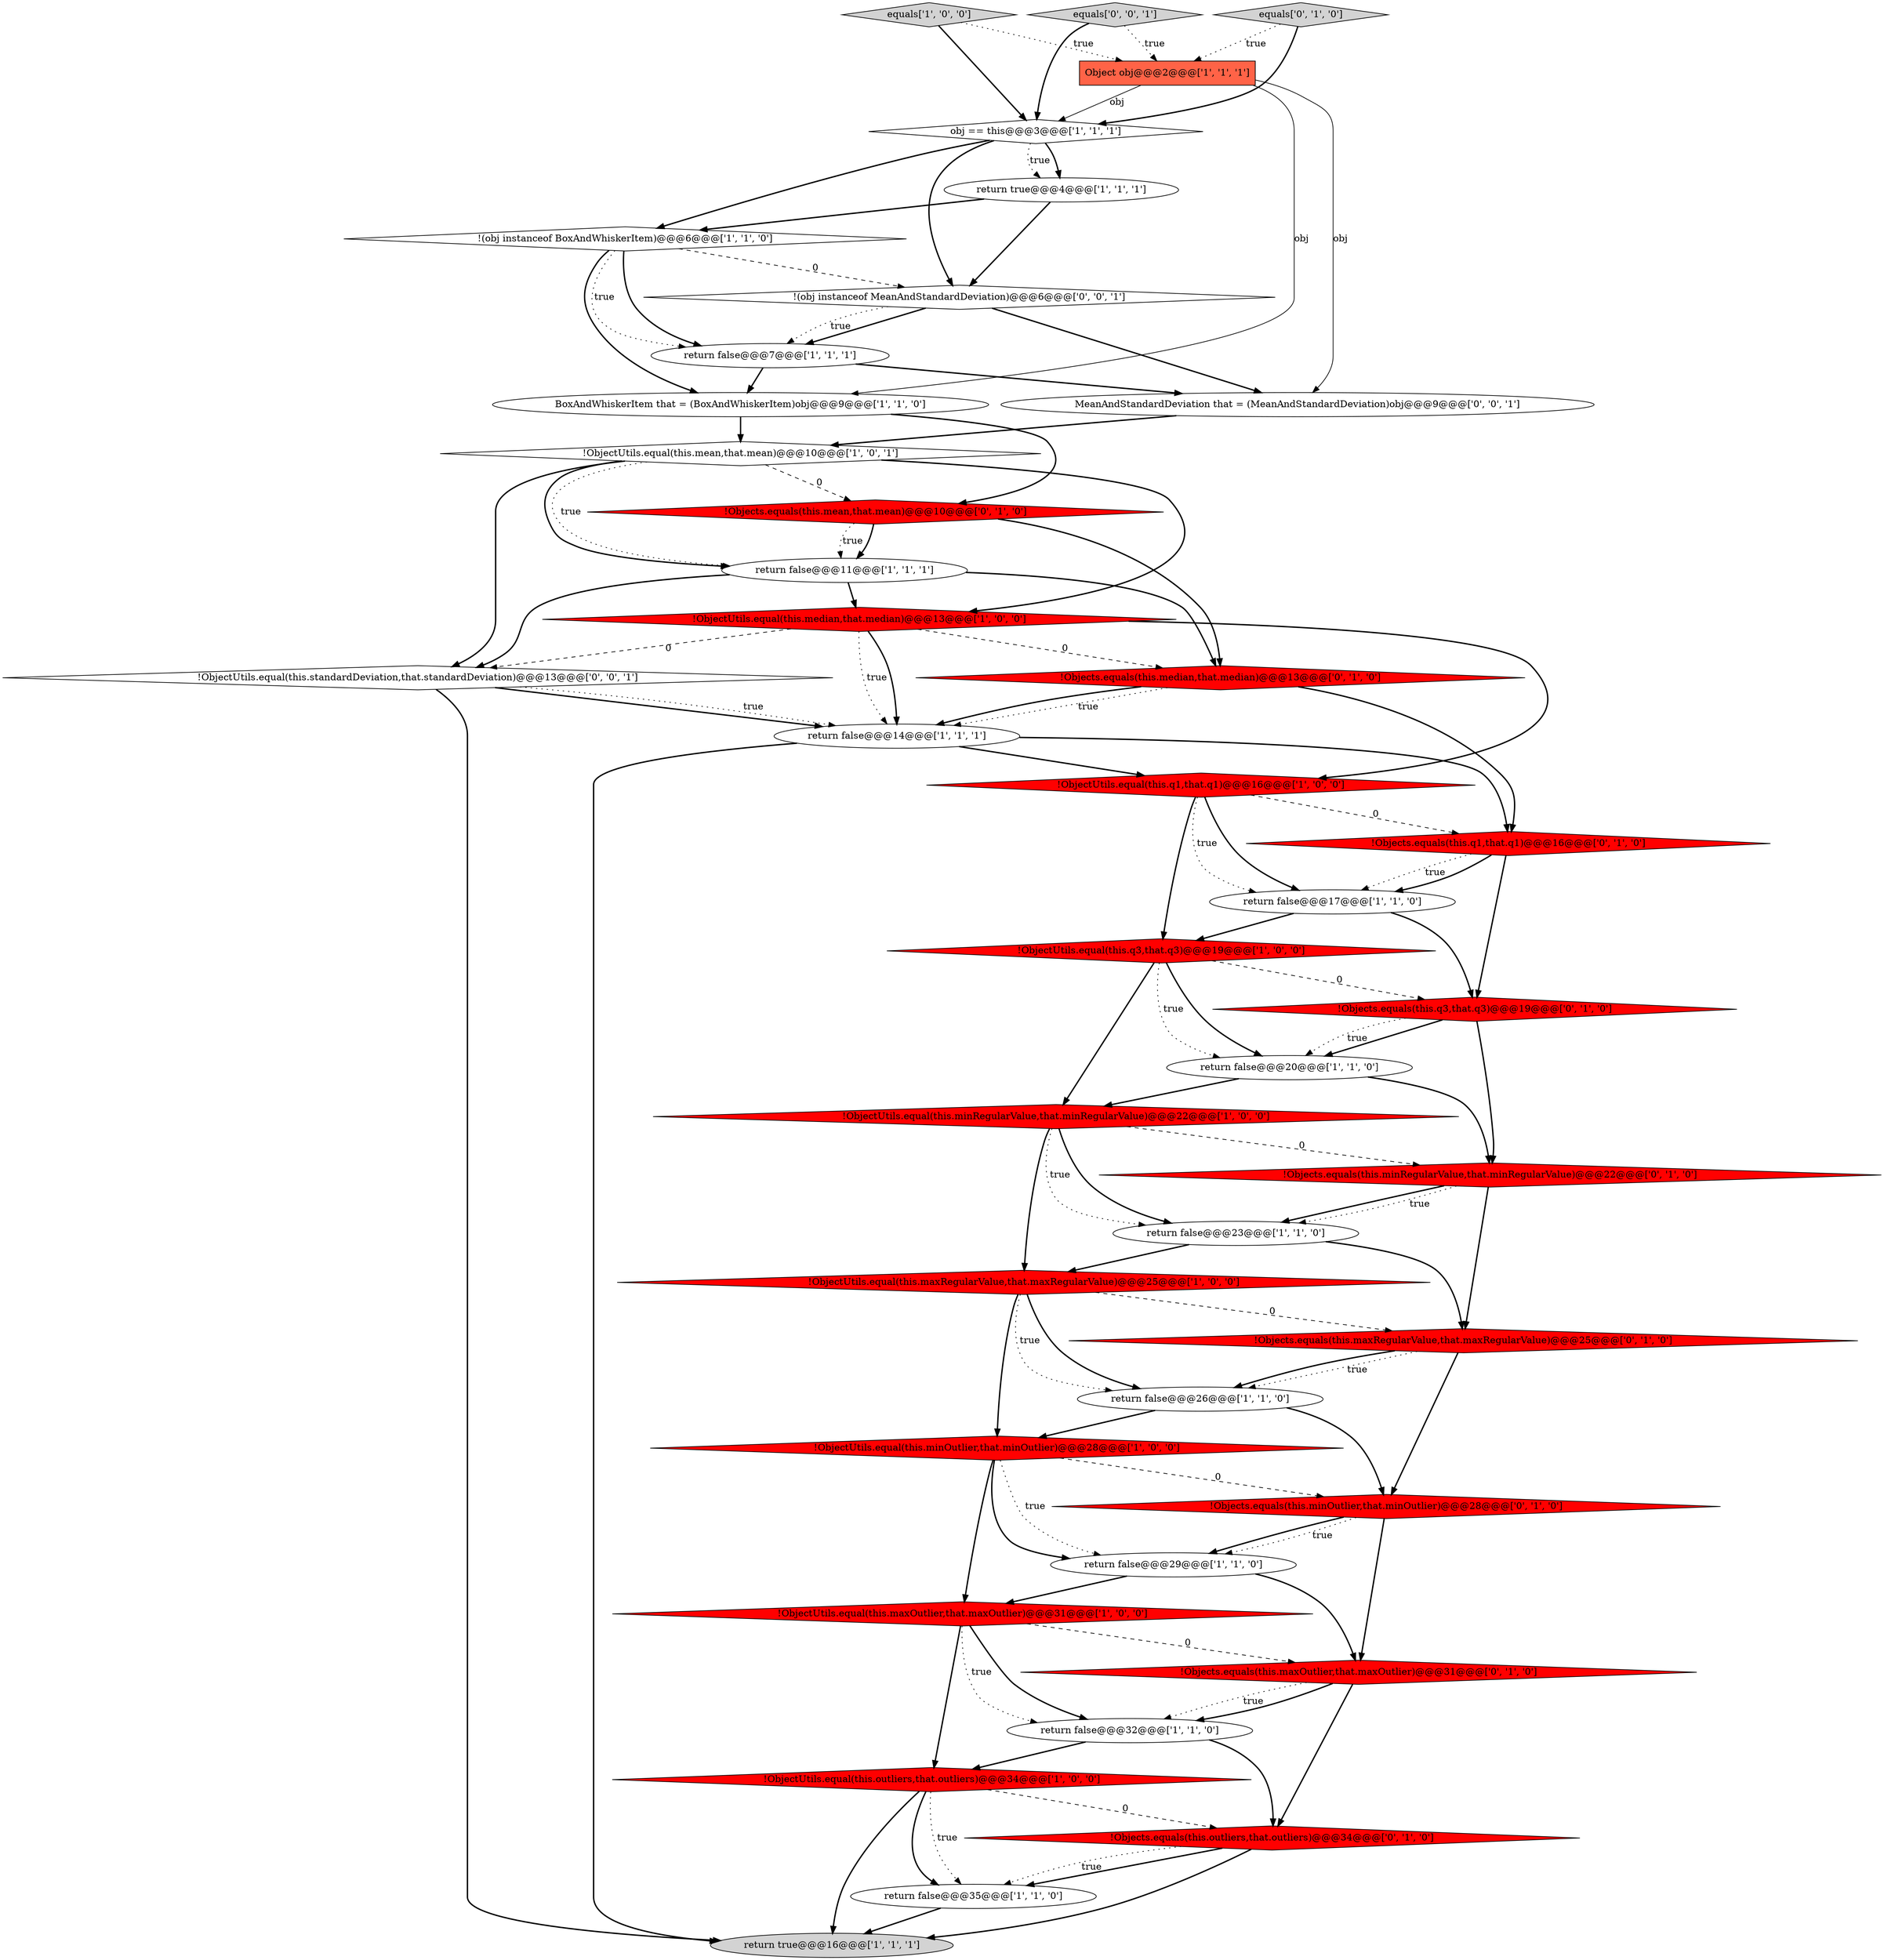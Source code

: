 digraph {
6 [style = filled, label = "!ObjectUtils.equal(this.maxOutlier,that.maxOutlier)@@@31@@@['1', '0', '0']", fillcolor = red, shape = diamond image = "AAA1AAABBB1BBB"];
7 [style = filled, label = "return false@@@23@@@['1', '1', '0']", fillcolor = white, shape = ellipse image = "AAA0AAABBB1BBB"];
36 [style = filled, label = "!(obj instanceof MeanAndStandardDeviation)@@@6@@@['0', '0', '1']", fillcolor = white, shape = diamond image = "AAA0AAABBB3BBB"];
21 [style = filled, label = "return false@@@14@@@['1', '1', '1']", fillcolor = white, shape = ellipse image = "AAA0AAABBB1BBB"];
11 [style = filled, label = "equals['1', '0', '0']", fillcolor = lightgray, shape = diamond image = "AAA0AAABBB1BBB"];
16 [style = filled, label = "Object obj@@@2@@@['1', '1', '1']", fillcolor = tomato, shape = box image = "AAA0AAABBB1BBB"];
31 [style = filled, label = "!Objects.equals(this.maxRegularValue,that.maxRegularValue)@@@25@@@['0', '1', '0']", fillcolor = red, shape = diamond image = "AAA1AAABBB2BBB"];
39 [style = filled, label = "equals['0', '0', '1']", fillcolor = lightgray, shape = diamond image = "AAA0AAABBB3BBB"];
34 [style = filled, label = "equals['0', '1', '0']", fillcolor = lightgray, shape = diamond image = "AAA0AAABBB2BBB"];
22 [style = filled, label = "return false@@@29@@@['1', '1', '0']", fillcolor = white, shape = ellipse image = "AAA0AAABBB1BBB"];
13 [style = filled, label = "!ObjectUtils.equal(this.minRegularValue,that.minRegularValue)@@@22@@@['1', '0', '0']", fillcolor = red, shape = diamond image = "AAA1AAABBB1BBB"];
15 [style = filled, label = "return false@@@20@@@['1', '1', '0']", fillcolor = white, shape = ellipse image = "AAA0AAABBB1BBB"];
27 [style = filled, label = "!Objects.equals(this.median,that.median)@@@13@@@['0', '1', '0']", fillcolor = red, shape = diamond image = "AAA1AAABBB2BBB"];
10 [style = filled, label = "return true@@@4@@@['1', '1', '1']", fillcolor = white, shape = ellipse image = "AAA0AAABBB1BBB"];
20 [style = filled, label = "return true@@@16@@@['1', '1', '1']", fillcolor = lightgray, shape = ellipse image = "AAA0AAABBB1BBB"];
5 [style = filled, label = "BoxAndWhiskerItem that = (BoxAndWhiskerItem)obj@@@9@@@['1', '1', '0']", fillcolor = white, shape = ellipse image = "AAA0AAABBB1BBB"];
4 [style = filled, label = "return false@@@7@@@['1', '1', '1']", fillcolor = white, shape = ellipse image = "AAA0AAABBB1BBB"];
18 [style = filled, label = "return false@@@11@@@['1', '1', '1']", fillcolor = white, shape = ellipse image = "AAA0AAABBB1BBB"];
17 [style = filled, label = "return false@@@17@@@['1', '1', '0']", fillcolor = white, shape = ellipse image = "AAA0AAABBB1BBB"];
32 [style = filled, label = "!Objects.equals(this.minOutlier,that.minOutlier)@@@28@@@['0', '1', '0']", fillcolor = red, shape = diamond image = "AAA1AAABBB2BBB"];
9 [style = filled, label = "return false@@@26@@@['1', '1', '0']", fillcolor = white, shape = ellipse image = "AAA0AAABBB1BBB"];
30 [style = filled, label = "!Objects.equals(this.q3,that.q3)@@@19@@@['0', '1', '0']", fillcolor = red, shape = diamond image = "AAA1AAABBB2BBB"];
0 [style = filled, label = "!ObjectUtils.equal(this.maxRegularValue,that.maxRegularValue)@@@25@@@['1', '0', '0']", fillcolor = red, shape = diamond image = "AAA1AAABBB1BBB"];
33 [style = filled, label = "!Objects.equals(this.mean,that.mean)@@@10@@@['0', '1', '0']", fillcolor = red, shape = diamond image = "AAA1AAABBB2BBB"];
3 [style = filled, label = "!ObjectUtils.equal(this.median,that.median)@@@13@@@['1', '0', '0']", fillcolor = red, shape = diamond image = "AAA1AAABBB1BBB"];
2 [style = filled, label = "!ObjectUtils.equal(this.outliers,that.outliers)@@@34@@@['1', '0', '0']", fillcolor = red, shape = diamond image = "AAA1AAABBB1BBB"];
12 [style = filled, label = "!ObjectUtils.equal(this.q3,that.q3)@@@19@@@['1', '0', '0']", fillcolor = red, shape = diamond image = "AAA1AAABBB1BBB"];
35 [style = filled, label = "!Objects.equals(this.minRegularValue,that.minRegularValue)@@@22@@@['0', '1', '0']", fillcolor = red, shape = diamond image = "AAA1AAABBB2BBB"];
24 [style = filled, label = "!(obj instanceof BoxAndWhiskerItem)@@@6@@@['1', '1', '0']", fillcolor = white, shape = diamond image = "AAA0AAABBB1BBB"];
28 [style = filled, label = "!Objects.equals(this.maxOutlier,that.maxOutlier)@@@31@@@['0', '1', '0']", fillcolor = red, shape = diamond image = "AAA1AAABBB2BBB"];
23 [style = filled, label = "obj == this@@@3@@@['1', '1', '1']", fillcolor = white, shape = diamond image = "AAA0AAABBB1BBB"];
1 [style = filled, label = "return false@@@35@@@['1', '1', '0']", fillcolor = white, shape = ellipse image = "AAA0AAABBB1BBB"];
14 [style = filled, label = "!ObjectUtils.equal(this.mean,that.mean)@@@10@@@['1', '0', '1']", fillcolor = white, shape = diamond image = "AAA0AAABBB1BBB"];
37 [style = filled, label = "!ObjectUtils.equal(this.standardDeviation,that.standardDeviation)@@@13@@@['0', '0', '1']", fillcolor = white, shape = diamond image = "AAA0AAABBB3BBB"];
8 [style = filled, label = "return false@@@32@@@['1', '1', '0']", fillcolor = white, shape = ellipse image = "AAA0AAABBB1BBB"];
19 [style = filled, label = "!ObjectUtils.equal(this.q1,that.q1)@@@16@@@['1', '0', '0']", fillcolor = red, shape = diamond image = "AAA1AAABBB1BBB"];
26 [style = filled, label = "!Objects.equals(this.outliers,that.outliers)@@@34@@@['0', '1', '0']", fillcolor = red, shape = diamond image = "AAA1AAABBB2BBB"];
38 [style = filled, label = "MeanAndStandardDeviation that = (MeanAndStandardDeviation)obj@@@9@@@['0', '0', '1']", fillcolor = white, shape = ellipse image = "AAA0AAABBB3BBB"];
25 [style = filled, label = "!ObjectUtils.equal(this.minOutlier,that.minOutlier)@@@28@@@['1', '0', '0']", fillcolor = red, shape = diamond image = "AAA1AAABBB1BBB"];
29 [style = filled, label = "!Objects.equals(this.q1,that.q1)@@@16@@@['0', '1', '0']", fillcolor = red, shape = diamond image = "AAA1AAABBB2BBB"];
14->3 [style = bold, label=""];
18->3 [style = bold, label=""];
32->22 [style = bold, label=""];
25->22 [style = bold, label=""];
29->30 [style = bold, label=""];
31->9 [style = bold, label=""];
10->24 [style = bold, label=""];
24->4 [style = dotted, label="true"];
12->15 [style = dotted, label="true"];
1->20 [style = bold, label=""];
7->31 [style = bold, label=""];
25->6 [style = bold, label=""];
3->19 [style = bold, label=""];
16->23 [style = solid, label="obj"];
33->18 [style = bold, label=""];
0->25 [style = bold, label=""];
39->23 [style = bold, label=""];
23->36 [style = bold, label=""];
31->9 [style = dotted, label="true"];
2->26 [style = dashed, label="0"];
14->18 [style = dotted, label="true"];
35->7 [style = bold, label=""];
14->37 [style = bold, label=""];
35->31 [style = bold, label=""];
15->13 [style = bold, label=""];
2->20 [style = bold, label=""];
4->38 [style = bold, label=""];
28->8 [style = dotted, label="true"];
21->19 [style = bold, label=""];
19->12 [style = bold, label=""];
5->33 [style = bold, label=""];
19->17 [style = dotted, label="true"];
26->1 [style = bold, label=""];
9->32 [style = bold, label=""];
36->4 [style = bold, label=""];
37->21 [style = bold, label=""];
7->0 [style = bold, label=""];
13->7 [style = dotted, label="true"];
27->21 [style = dotted, label="true"];
12->30 [style = dashed, label="0"];
14->33 [style = dashed, label="0"];
33->27 [style = bold, label=""];
15->35 [style = bold, label=""];
24->5 [style = bold, label=""];
6->2 [style = bold, label=""];
21->29 [style = bold, label=""];
26->1 [style = dotted, label="true"];
16->38 [style = solid, label="obj"];
33->18 [style = dotted, label="true"];
23->10 [style = bold, label=""];
11->16 [style = dotted, label="true"];
14->18 [style = bold, label=""];
27->29 [style = bold, label=""];
24->36 [style = dashed, label="0"];
26->20 [style = bold, label=""];
30->15 [style = bold, label=""];
22->6 [style = bold, label=""];
13->0 [style = bold, label=""];
16->5 [style = solid, label="obj"];
18->37 [style = bold, label=""];
29->17 [style = dotted, label="true"];
29->17 [style = bold, label=""];
13->35 [style = dashed, label="0"];
35->7 [style = dotted, label="true"];
2->1 [style = bold, label=""];
3->37 [style = dashed, label="0"];
31->32 [style = bold, label=""];
3->27 [style = dashed, label="0"];
28->26 [style = bold, label=""];
22->28 [style = bold, label=""];
19->17 [style = bold, label=""];
12->13 [style = bold, label=""];
6->28 [style = dashed, label="0"];
23->10 [style = dotted, label="true"];
17->12 [style = bold, label=""];
30->35 [style = bold, label=""];
8->2 [style = bold, label=""];
3->21 [style = dotted, label="true"];
6->8 [style = dotted, label="true"];
28->8 [style = bold, label=""];
3->21 [style = bold, label=""];
34->23 [style = bold, label=""];
27->21 [style = bold, label=""];
0->9 [style = dotted, label="true"];
4->5 [style = bold, label=""];
32->22 [style = dotted, label="true"];
0->9 [style = bold, label=""];
25->32 [style = dashed, label="0"];
37->21 [style = dotted, label="true"];
12->15 [style = bold, label=""];
37->20 [style = bold, label=""];
19->29 [style = dashed, label="0"];
17->30 [style = bold, label=""];
39->16 [style = dotted, label="true"];
5->14 [style = bold, label=""];
36->4 [style = dotted, label="true"];
10->36 [style = bold, label=""];
38->14 [style = bold, label=""];
23->24 [style = bold, label=""];
24->4 [style = bold, label=""];
21->20 [style = bold, label=""];
18->27 [style = bold, label=""];
2->1 [style = dotted, label="true"];
13->7 [style = bold, label=""];
9->25 [style = bold, label=""];
6->8 [style = bold, label=""];
0->31 [style = dashed, label="0"];
25->22 [style = dotted, label="true"];
36->38 [style = bold, label=""];
34->16 [style = dotted, label="true"];
30->15 [style = dotted, label="true"];
11->23 [style = bold, label=""];
32->28 [style = bold, label=""];
8->26 [style = bold, label=""];
}
